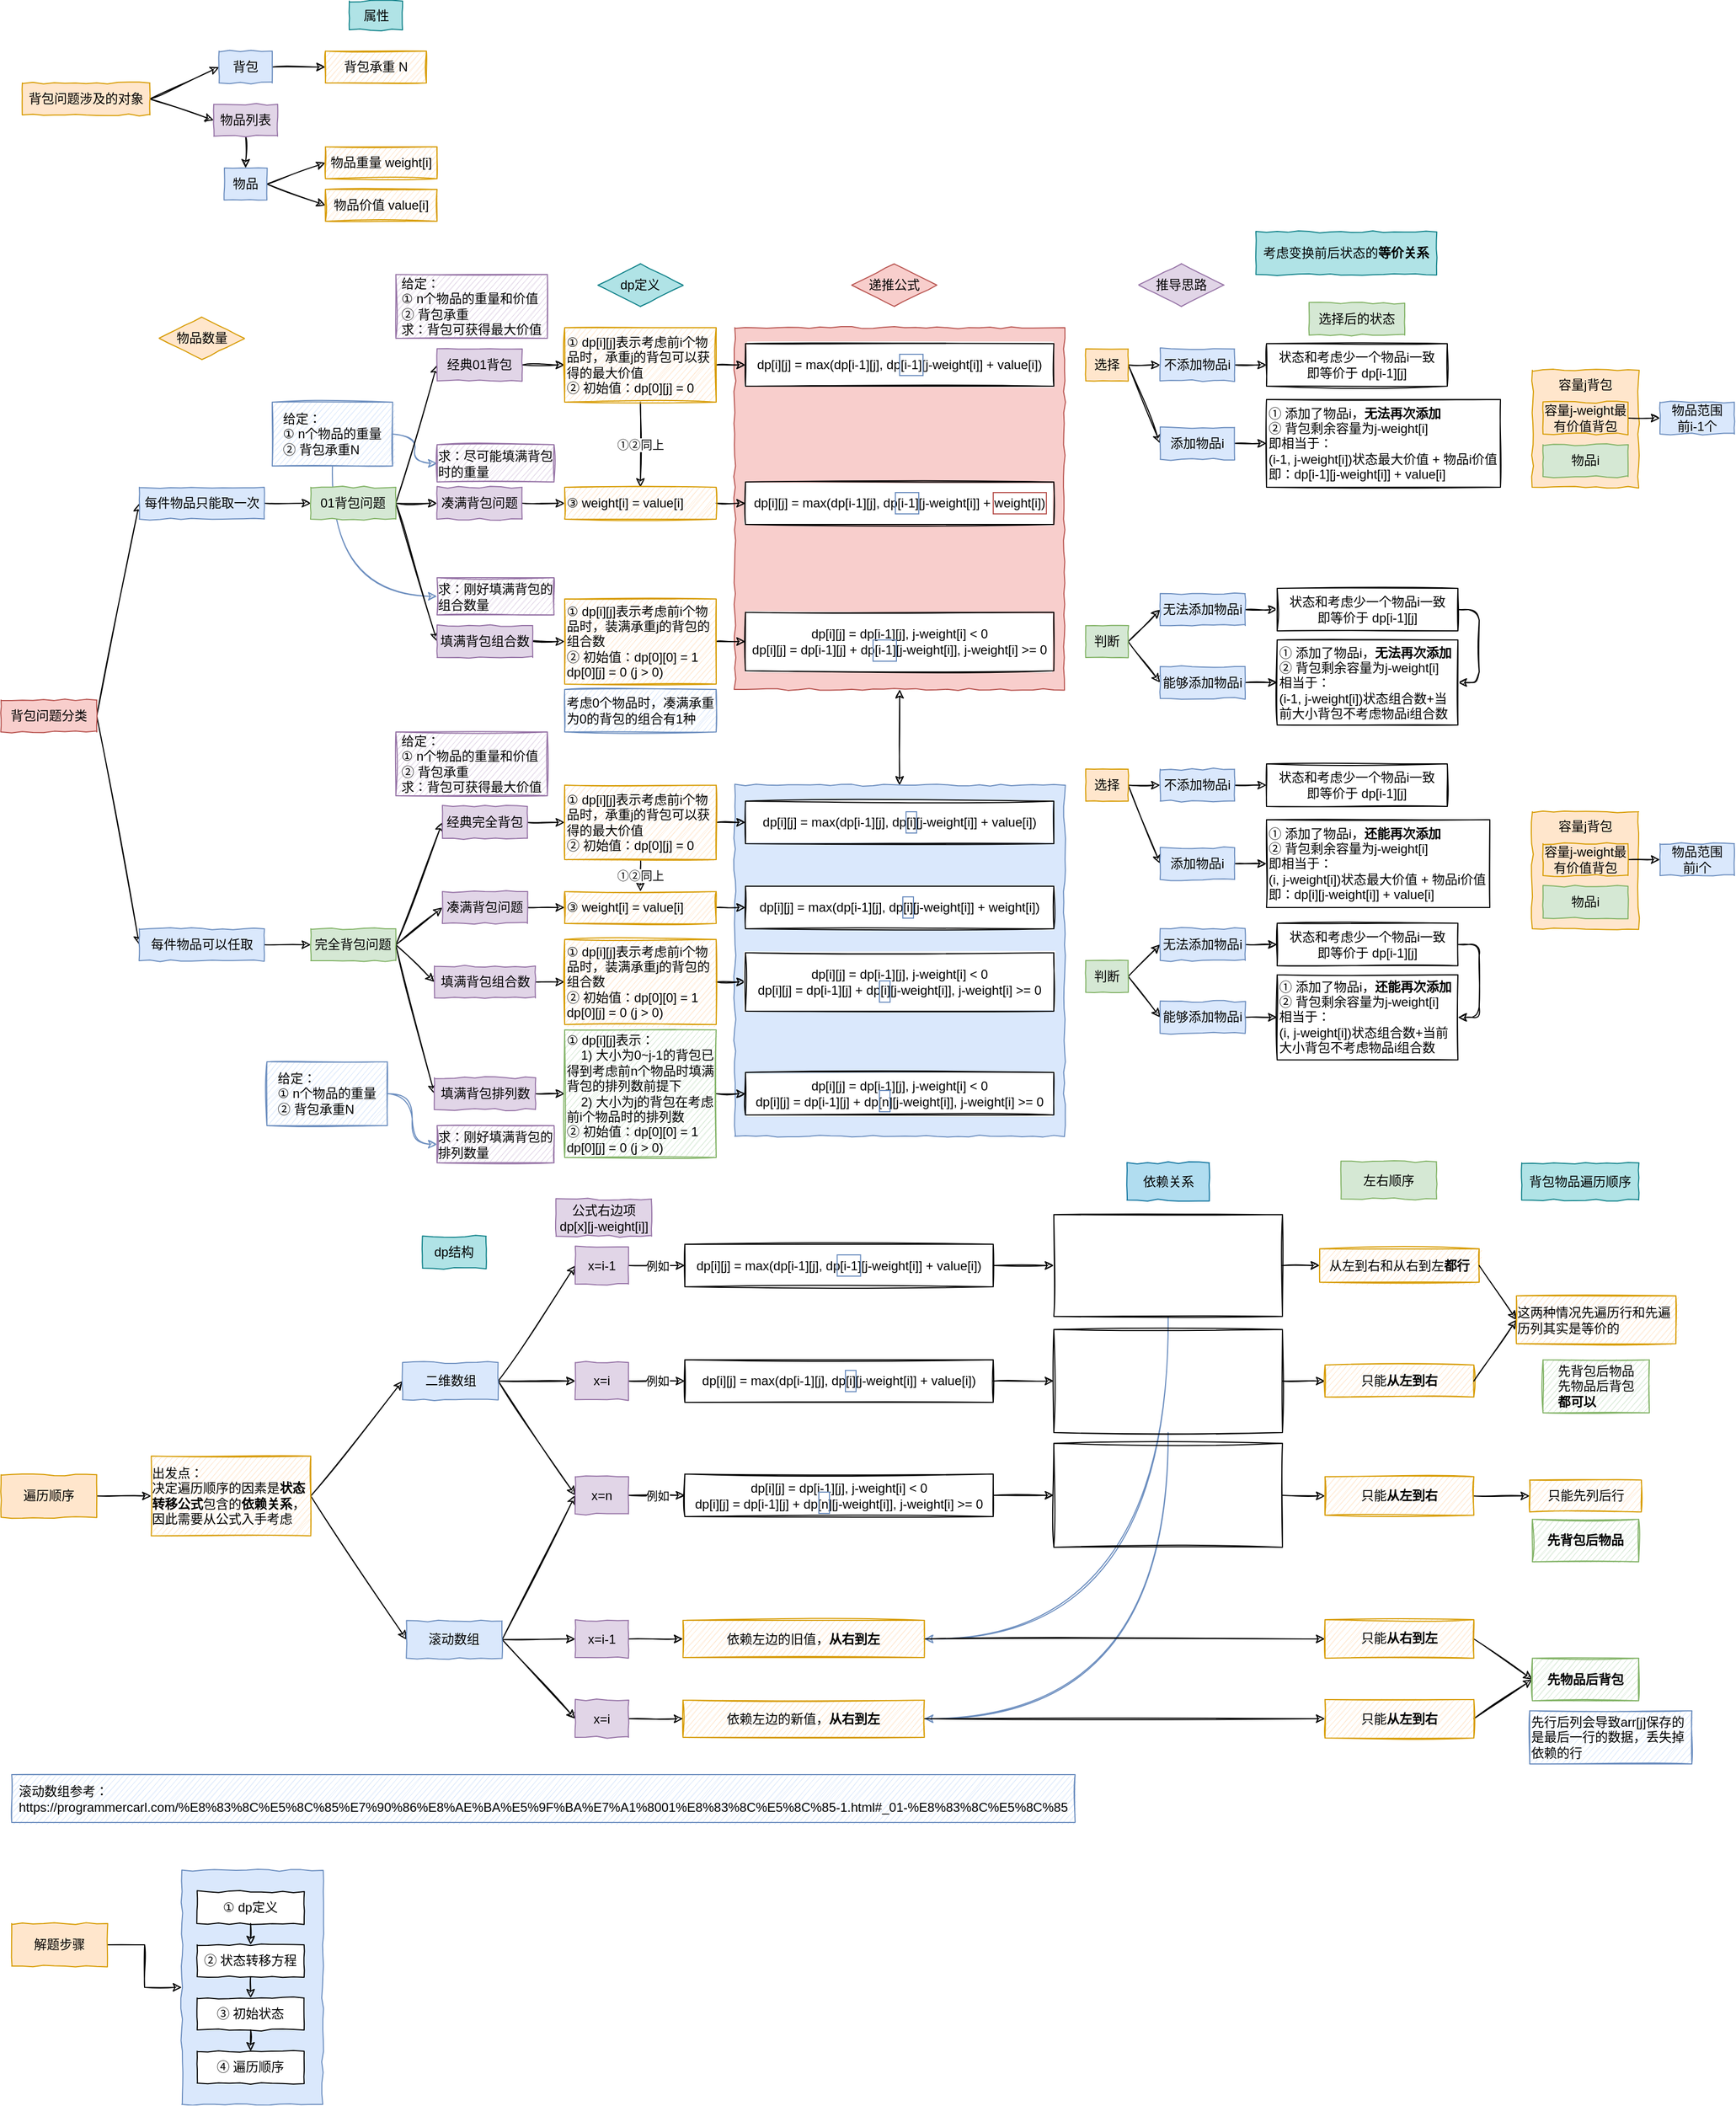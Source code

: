 <mxfile>
    <diagram id="gxPx2iA0zKkzNvlU8_rP" name="第 1 页">
        <mxGraphModel dx="1362" dy="665" grid="1" gridSize="10" guides="1" tooltips="1" connect="1" arrows="1" fold="1" page="1" pageScale="1" pageWidth="827" pageHeight="1169" math="0" shadow="0">
            <root>
                <mxCell id="0"/>
                <mxCell id="1" parent="0"/>
                <mxCell id="265" style="edgeStyle=orthogonalEdgeStyle;curved=1;sketch=1;html=1;exitX=0.5;exitY=1;exitDx=0;exitDy=0;entryX=1;entryY=0.5;entryDx=0;entryDy=0;startArrow=none;startFill=0;fillColor=#dae8fc;strokeColor=#6c8ebf;" parent="1" source="199" target="254" edge="1">
                    <mxGeometry relative="1" as="geometry"/>
                </mxCell>
                <mxCell id="264" style="edgeStyle=orthogonalEdgeStyle;sketch=1;html=1;exitX=0.5;exitY=1;exitDx=0;exitDy=0;entryX=1;entryY=0.5;entryDx=0;entryDy=0;startArrow=none;startFill=0;curved=1;fillColor=#dae8fc;strokeColor=#6c8ebf;" parent="1" source="197" target="216" edge="1">
                    <mxGeometry relative="1" as="geometry"/>
                </mxCell>
                <mxCell id="84" value="" style="rounded=0;whiteSpace=wrap;html=1;comic=1;fillColor=#dae8fc;strokeColor=#6c8ebf;" parent="1" vertex="1">
                    <mxGeometry x="710" y="780" width="310" height="330" as="geometry"/>
                </mxCell>
                <mxCell id="85" style="edgeStyle=none;sketch=1;html=1;exitX=0.5;exitY=1;exitDx=0;exitDy=0;entryX=0.5;entryY=0;entryDx=0;entryDy=0;startArrow=classic;startFill=1;" parent="1" source="83" target="84" edge="1">
                    <mxGeometry relative="1" as="geometry"/>
                </mxCell>
                <mxCell id="83" value="" style="rounded=0;whiteSpace=wrap;html=1;comic=1;fillColor=#f8cecc;strokeColor=#b85450;" parent="1" vertex="1">
                    <mxGeometry x="710" y="350" width="310" height="340" as="geometry"/>
                </mxCell>
                <mxCell id="52" style="edgeStyle=orthogonalEdgeStyle;sketch=1;html=1;exitX=1;exitY=0.5;exitDx=0;exitDy=0;entryX=0;entryY=0.5;entryDx=0;entryDy=0;fillColor=#dae8fc;strokeColor=#6c8ebf;curved=1;" parent="1" source="43" target="50" edge="1">
                    <mxGeometry relative="1" as="geometry"/>
                </mxCell>
                <mxCell id="54" style="edgeStyle=orthogonalEdgeStyle;sketch=1;html=1;exitX=0.5;exitY=1;exitDx=0;exitDy=0;entryX=0;entryY=0.5;entryDx=0;entryDy=0;curved=1;fillColor=#dae8fc;strokeColor=#6c8ebf;" parent="1" source="43" target="51" edge="1">
                    <mxGeometry relative="1" as="geometry"/>
                </mxCell>
                <mxCell id="6" style="edgeStyle=none;html=1;exitX=1;exitY=0.5;exitDx=0;exitDy=0;entryX=0;entryY=0.5;entryDx=0;entryDy=0;sketch=1;" parent="1" source="2" target="3" edge="1">
                    <mxGeometry relative="1" as="geometry"/>
                </mxCell>
                <mxCell id="7" style="edgeStyle=none;sketch=1;html=1;exitX=1;exitY=0.5;exitDx=0;exitDy=0;entryX=0;entryY=0.5;entryDx=0;entryDy=0;" parent="1" source="2" target="5" edge="1">
                    <mxGeometry relative="1" as="geometry"/>
                </mxCell>
                <mxCell id="2" value="背包问题涉及的对象" style="rounded=0;whiteSpace=wrap;html=1;comic=1;fillColor=#ffe6cc;strokeColor=#d79b00;" parent="1" vertex="1">
                    <mxGeometry x="40" y="120" width="120" height="30" as="geometry"/>
                </mxCell>
                <mxCell id="14" style="edgeStyle=none;sketch=1;html=1;exitX=1;exitY=0.5;exitDx=0;exitDy=0;entryX=0;entryY=0.5;entryDx=0;entryDy=0;" parent="1" source="3" target="11" edge="1">
                    <mxGeometry relative="1" as="geometry"/>
                </mxCell>
                <mxCell id="3" value="背包" style="rounded=0;whiteSpace=wrap;html=1;comic=1;fillColor=#dae8fc;strokeColor=#6c8ebf;" parent="1" vertex="1">
                    <mxGeometry x="225" y="90" width="50" height="30" as="geometry"/>
                </mxCell>
                <mxCell id="9" style="edgeStyle=none;sketch=1;html=1;exitX=0.5;exitY=1;exitDx=0;exitDy=0;entryX=0.5;entryY=0;entryDx=0;entryDy=0;" parent="1" source="5" target="8" edge="1">
                    <mxGeometry relative="1" as="geometry"/>
                </mxCell>
                <mxCell id="5" value="物品列表" style="rounded=0;whiteSpace=wrap;html=1;comic=1;fillColor=#e1d5e7;strokeColor=#9673a6;" parent="1" vertex="1">
                    <mxGeometry x="220" y="140" width="60" height="30" as="geometry"/>
                </mxCell>
                <mxCell id="15" style="edgeStyle=none;sketch=1;html=1;exitX=1;exitY=0.5;exitDx=0;exitDy=0;entryX=0;entryY=0.5;entryDx=0;entryDy=0;" parent="1" source="8" target="12" edge="1">
                    <mxGeometry relative="1" as="geometry"/>
                </mxCell>
                <mxCell id="16" style="edgeStyle=none;sketch=1;html=1;exitX=1;exitY=0.5;exitDx=0;exitDy=0;entryX=0;entryY=0.5;entryDx=0;entryDy=0;" parent="1" source="8" target="13" edge="1">
                    <mxGeometry relative="1" as="geometry"/>
                </mxCell>
                <mxCell id="8" value="物品" style="rounded=0;whiteSpace=wrap;html=1;comic=1;fillColor=#dae8fc;strokeColor=#6c8ebf;" parent="1" vertex="1">
                    <mxGeometry x="230" y="200" width="40" height="30" as="geometry"/>
                </mxCell>
                <mxCell id="10" value="属性" style="rounded=0;whiteSpace=wrap;html=1;comic=1;fillColor=#b0e3e6;strokeColor=#0e8088;" parent="1" vertex="1">
                    <mxGeometry x="347.5" y="43" width="50" height="27" as="geometry"/>
                </mxCell>
                <mxCell id="11" value="背包承重 N" style="rounded=0;whiteSpace=wrap;html=1;comic=1;fillColor=#ffe6cc;strokeColor=#d79b00;sketch=1;" parent="1" vertex="1">
                    <mxGeometry x="325" y="90" width="95" height="30" as="geometry"/>
                </mxCell>
                <mxCell id="12" value="物品重量 weight[i]" style="rounded=0;whiteSpace=wrap;html=1;comic=1;fillColor=#ffe6cc;strokeColor=#d79b00;sketch=1;" parent="1" vertex="1">
                    <mxGeometry x="325" y="180" width="105" height="30" as="geometry"/>
                </mxCell>
                <mxCell id="13" value="物品价值 value[i]" style="rounded=0;whiteSpace=wrap;html=1;comic=1;fillColor=#ffe6cc;strokeColor=#d79b00;sketch=1;" parent="1" vertex="1">
                    <mxGeometry x="325" y="220" width="105" height="30" as="geometry"/>
                </mxCell>
                <mxCell id="21" style="edgeStyle=none;sketch=1;html=1;exitX=1;exitY=0.5;exitDx=0;exitDy=0;entryX=0;entryY=0.5;entryDx=0;entryDy=0;" parent="1" source="17" target="19" edge="1">
                    <mxGeometry relative="1" as="geometry"/>
                </mxCell>
                <mxCell id="22" style="edgeStyle=none;sketch=1;html=1;exitX=1;exitY=0.5;exitDx=0;exitDy=0;entryX=0;entryY=0.5;entryDx=0;entryDy=0;" parent="1" source="17" target="20" edge="1">
                    <mxGeometry relative="1" as="geometry"/>
                </mxCell>
                <mxCell id="17" value="背包问题分类" style="rounded=0;whiteSpace=wrap;html=1;comic=1;fillColor=#f8cecc;strokeColor=#b85450;" parent="1" vertex="1">
                    <mxGeometry x="20" y="700" width="90" height="30" as="geometry"/>
                </mxCell>
                <mxCell id="25" style="edgeStyle=none;sketch=1;html=1;exitX=1;exitY=0.5;exitDx=0;exitDy=0;entryX=0;entryY=0.5;entryDx=0;entryDy=0;" parent="1" source="19" target="23" edge="1">
                    <mxGeometry relative="1" as="geometry"/>
                </mxCell>
                <mxCell id="19" value="每件物品只能取一次" style="rounded=0;whiteSpace=wrap;html=1;comic=1;fillColor=#dae8fc;strokeColor=#6c8ebf;" parent="1" vertex="1">
                    <mxGeometry x="150" y="500" width="117.5" height="30" as="geometry"/>
                </mxCell>
                <mxCell id="26" style="edgeStyle=none;sketch=1;html=1;exitX=1;exitY=0.5;exitDx=0;exitDy=0;entryX=0;entryY=0.5;entryDx=0;entryDy=0;" parent="1" source="20" target="24" edge="1">
                    <mxGeometry relative="1" as="geometry"/>
                </mxCell>
                <mxCell id="20" value="每件物品可以任取" style="rounded=0;whiteSpace=wrap;html=1;comic=1;fillColor=#dae8fc;strokeColor=#6c8ebf;" parent="1" vertex="1">
                    <mxGeometry x="150" y="915" width="117.5" height="30" as="geometry"/>
                </mxCell>
                <mxCell id="29" style="edgeStyle=none;sketch=1;html=1;exitX=1;exitY=0.5;exitDx=0;exitDy=0;entryX=0;entryY=0.5;entryDx=0;entryDy=0;" parent="1" source="23" target="28" edge="1">
                    <mxGeometry relative="1" as="geometry"/>
                </mxCell>
                <mxCell id="31" style="edgeStyle=none;sketch=1;html=1;exitX=1;exitY=0.5;exitDx=0;exitDy=0;entryX=0;entryY=0.5;entryDx=0;entryDy=0;" parent="1" source="23" target="30" edge="1">
                    <mxGeometry relative="1" as="geometry"/>
                </mxCell>
                <mxCell id="48" style="edgeStyle=none;sketch=1;html=1;exitX=1;exitY=0.5;exitDx=0;exitDy=0;entryX=0;entryY=0.5;entryDx=0;entryDy=0;" parent="1" source="23" target="47" edge="1">
                    <mxGeometry relative="1" as="geometry"/>
                </mxCell>
                <mxCell id="23" value="01背包问题" style="rounded=0;whiteSpace=wrap;html=1;comic=1;fillColor=#d5e8d4;strokeColor=#82b366;" parent="1" vertex="1">
                    <mxGeometry x="311.25" y="500" width="80" height="30" as="geometry"/>
                </mxCell>
                <mxCell id="62" style="edgeStyle=none;sketch=1;html=1;exitX=1;exitY=0.5;exitDx=0;exitDy=0;entryX=0;entryY=0.5;entryDx=0;entryDy=0;" parent="1" source="24" target="61" edge="1">
                    <mxGeometry relative="1" as="geometry"/>
                </mxCell>
                <mxCell id="71" style="sketch=1;html=1;exitX=1;exitY=0.5;exitDx=0;exitDy=0;entryX=0;entryY=0.5;entryDx=0;entryDy=0;startArrow=none;startFill=0;" parent="1" source="24" target="70" edge="1">
                    <mxGeometry relative="1" as="geometry"/>
                </mxCell>
                <mxCell id="82" style="edgeStyle=none;sketch=1;html=1;exitX=1;exitY=0.5;exitDx=0;exitDy=0;entryX=0;entryY=0.5;entryDx=0;entryDy=0;startArrow=none;startFill=0;" parent="1" source="24" target="81" edge="1">
                    <mxGeometry relative="1" as="geometry"/>
                </mxCell>
                <mxCell id="93" style="edgeStyle=none;sketch=1;html=1;exitX=1;exitY=0.5;exitDx=0;exitDy=0;entryX=0;entryY=0.5;entryDx=0;entryDy=0;startArrow=none;startFill=0;" parent="1" source="24" target="92" edge="1">
                    <mxGeometry relative="1" as="geometry"/>
                </mxCell>
                <mxCell id="24" value="完全背包问题" style="rounded=0;whiteSpace=wrap;html=1;comic=1;fillColor=#d5e8d4;strokeColor=#82b366;" parent="1" vertex="1">
                    <mxGeometry x="311.25" y="915" width="80" height="30" as="geometry"/>
                </mxCell>
                <mxCell id="27" value="&lt;span&gt;物品数量&lt;/span&gt;" style="rhombus;whiteSpace=wrap;html=1;comic=1;sketch=0;fillColor=#ffe6cc;strokeColor=#d79b00;shadow=0;" parent="1" vertex="1">
                    <mxGeometry x="168.75" y="340" width="80" height="40" as="geometry"/>
                </mxCell>
                <mxCell id="34" style="edgeStyle=none;sketch=1;html=1;exitX=1;exitY=0.5;exitDx=0;exitDy=0;entryX=0;entryY=0.5;entryDx=0;entryDy=0;" parent="1" source="28" target="37" edge="1">
                    <mxGeometry relative="1" as="geometry">
                        <mxPoint x="540" y="385" as="targetPoint"/>
                    </mxGeometry>
                </mxCell>
                <mxCell id="28" value="经典01背包" style="rounded=0;whiteSpace=wrap;html=1;comic=1;fillColor=#e1d5e7;strokeColor=#9673a6;" parent="1" vertex="1">
                    <mxGeometry x="430" y="370" width="80" height="30" as="geometry"/>
                </mxCell>
                <mxCell id="41" style="edgeStyle=none;sketch=1;html=1;exitX=1;exitY=0.5;exitDx=0;exitDy=0;entryX=0;entryY=0.5;entryDx=0;entryDy=0;" parent="1" source="30" target="39" edge="1">
                    <mxGeometry relative="1" as="geometry"/>
                </mxCell>
                <mxCell id="30" value="凑满背包问题" style="rounded=0;whiteSpace=wrap;html=1;comic=1;fillColor=#e1d5e7;strokeColor=#9673a6;" parent="1" vertex="1">
                    <mxGeometry x="430" y="500" width="80" height="30" as="geometry"/>
                </mxCell>
                <mxCell id="32" value="&lt;span&gt;递推公式&lt;/span&gt;" style="rhombus;whiteSpace=wrap;html=1;comic=1;sketch=0;fillColor=#f8cecc;strokeColor=#b85450;shadow=0;" parent="1" vertex="1">
                    <mxGeometry x="820" y="290" width="80" height="40" as="geometry"/>
                </mxCell>
                <mxCell id="35" value="dp[i][j] = max(dp[i-1][j], dp[i-1][j-weight[i]] + value[i])" style="rounded=0;whiteSpace=wrap;html=1;comic=1;sketch=1;" parent="1" vertex="1">
                    <mxGeometry x="720" y="365" width="290" height="40" as="geometry"/>
                </mxCell>
                <mxCell id="36" value="&lt;span&gt;dp定义&lt;/span&gt;" style="rhombus;whiteSpace=wrap;html=1;comic=1;sketch=0;fillColor=#b0e3e6;strokeColor=#0e8088;shadow=0;" parent="1" vertex="1">
                    <mxGeometry x="581.25" y="290" width="80" height="40" as="geometry"/>
                </mxCell>
                <mxCell id="38" style="edgeStyle=none;sketch=1;html=1;exitX=1;exitY=0.5;exitDx=0;exitDy=0;entryX=0;entryY=0.5;entryDx=0;entryDy=0;" parent="1" source="37" target="35" edge="1">
                    <mxGeometry relative="1" as="geometry"/>
                </mxCell>
                <mxCell id="40" value="①②同上" style="edgeStyle=none;sketch=1;html=1;exitX=0.5;exitY=1;exitDx=0;exitDy=0;entryX=0.5;entryY=0;entryDx=0;entryDy=0;" parent="1" source="37" target="39" edge="1">
                    <mxGeometry relative="1" as="geometry"/>
                </mxCell>
                <mxCell id="37" value="① dp[i][j]表示考虑前i个物品时，承重j的背包可以获得的最大价值&lt;br&gt;② 初始值：dp[0][j] = 0" style="rounded=0;whiteSpace=wrap;html=1;comic=1;fillColor=#ffe6cc;strokeColor=#d79b00;sketch=1;align=left;" parent="1" vertex="1">
                    <mxGeometry x="550" y="350" width="142.5" height="70" as="geometry"/>
                </mxCell>
                <mxCell id="45" style="edgeStyle=none;sketch=1;html=1;exitX=1;exitY=0.5;exitDx=0;exitDy=0;entryX=0;entryY=0.5;entryDx=0;entryDy=0;" parent="1" source="39" target="44" edge="1">
                    <mxGeometry relative="1" as="geometry"/>
                </mxCell>
                <mxCell id="39" value="③ weight[i] = value[i]" style="rounded=0;whiteSpace=wrap;html=1;comic=1;fillColor=#ffe6cc;strokeColor=#d79b00;sketch=1;align=left;" parent="1" vertex="1">
                    <mxGeometry x="550" y="500" width="142.5" height="30" as="geometry"/>
                </mxCell>
                <mxCell id="42" value="&lt;div style=&quot;text-align: left&quot;&gt;&lt;span&gt;给定：&lt;/span&gt;&lt;/div&gt;&lt;div style=&quot;text-align: left&quot;&gt;&lt;span&gt;① n个物品的重量和价值&lt;/span&gt;&lt;/div&gt;&lt;div style=&quot;text-align: left&quot;&gt;&lt;span&gt;② 背包承重&lt;/span&gt;&lt;/div&gt;&lt;div style=&quot;text-align: left&quot;&gt;&lt;span&gt;求：背包可获得最大价值&lt;/span&gt;&lt;/div&gt;" style="rounded=0;whiteSpace=wrap;html=1;comic=1;fillColor=#e1d5e7;strokeColor=#9673a6;sketch=1;" parent="1" vertex="1">
                    <mxGeometry x="391.25" y="300" width="142.5" height="60" as="geometry"/>
                </mxCell>
                <mxCell id="43" value="&lt;div style=&quot;text-align: left&quot;&gt;&lt;span&gt;给定：&lt;/span&gt;&lt;/div&gt;&lt;div style=&quot;text-align: left&quot;&gt;&lt;span&gt;① n个物品的重量&lt;/span&gt;&lt;/div&gt;&lt;div style=&quot;text-align: left&quot;&gt;&lt;span&gt;② 背包承重N&lt;/span&gt;&lt;/div&gt;" style="rounded=0;whiteSpace=wrap;html=1;comic=1;fillColor=#dae8fc;strokeColor=#6c8ebf;sketch=1;" parent="1" vertex="1">
                    <mxGeometry x="275" y="420" width="113.25" height="60" as="geometry"/>
                </mxCell>
                <mxCell id="44" value="dp[i][j] = max(dp[i-1][j], dp[i-1][j-weight[i]] + weight[i])" style="rounded=0;whiteSpace=wrap;html=1;comic=1;sketch=1;" parent="1" vertex="1">
                    <mxGeometry x="720" y="495" width="290" height="40" as="geometry"/>
                </mxCell>
                <mxCell id="46" value="" style="rounded=0;whiteSpace=wrap;html=1;comic=0;fillColor=none;strokeColor=#b85450;" parent="1" vertex="1">
                    <mxGeometry x="953" y="505" width="50" height="20" as="geometry"/>
                </mxCell>
                <mxCell id="56" style="edgeStyle=orthogonalEdgeStyle;curved=1;sketch=1;html=1;exitX=1;exitY=0.5;exitDx=0;exitDy=0;entryX=0;entryY=0.5;entryDx=0;entryDy=0;" parent="1" source="47" target="55" edge="1">
                    <mxGeometry relative="1" as="geometry"/>
                </mxCell>
                <mxCell id="47" value="填满背包组合数" style="rounded=0;whiteSpace=wrap;html=1;comic=1;fillColor=#e1d5e7;strokeColor=#9673a6;" parent="1" vertex="1">
                    <mxGeometry x="430" y="630" width="90" height="30" as="geometry"/>
                </mxCell>
                <mxCell id="50" value="&lt;div style=&quot;text-align: left&quot;&gt;求：尽可能填满背包时的重量&lt;br&gt;&lt;/div&gt;" style="rounded=0;whiteSpace=wrap;html=1;comic=1;fillColor=#e1d5e7;strokeColor=#9673a6;sketch=1;" parent="1" vertex="1">
                    <mxGeometry x="430" y="460" width="110" height="35" as="geometry"/>
                </mxCell>
                <mxCell id="51" value="&lt;div style=&quot;text-align: left&quot;&gt;求：刚好填满背包的组合数量&lt;/div&gt;" style="rounded=0;whiteSpace=wrap;html=1;comic=1;fillColor=#e1d5e7;strokeColor=#9673a6;sketch=1;" parent="1" vertex="1">
                    <mxGeometry x="430" y="585" width="110" height="35" as="geometry"/>
                </mxCell>
                <mxCell id="60" style="sketch=1;html=1;exitX=1;exitY=0.5;exitDx=0;exitDy=0;entryX=0;entryY=0.5;entryDx=0;entryDy=0;" parent="1" source="55" target="58" edge="1">
                    <mxGeometry relative="1" as="geometry"/>
                </mxCell>
                <mxCell id="55" value="① dp[i][j]表示考虑前i个物品时，装满承重j的背包的组合数&lt;br&gt;② 初始值：dp[0][0] = 1&lt;br&gt;dp[0][j] = 0 (j &amp;gt; 0)" style="rounded=0;whiteSpace=wrap;html=1;comic=1;fillColor=#ffe6cc;strokeColor=#d79b00;sketch=1;align=left;" parent="1" vertex="1">
                    <mxGeometry x="550" y="605" width="142.5" height="80" as="geometry"/>
                </mxCell>
                <mxCell id="57" value="考虑0个物品时，凑满承重为0的背包的组合有1种" style="rounded=0;whiteSpace=wrap;html=1;comic=1;fillColor=#dae8fc;strokeColor=#6c8ebf;sketch=1;align=left;" parent="1" vertex="1">
                    <mxGeometry x="550" y="690" width="142.5" height="40" as="geometry"/>
                </mxCell>
                <mxCell id="58" value="dp[i][j] = dp[i-1][j], j-weight[i] &amp;lt; 0&lt;br&gt;dp[i][j] = dp[i-1][j] + dp[i-1][j-weight[i]], j-weight[i] &amp;gt;= 0" style="rounded=0;whiteSpace=wrap;html=1;comic=1;sketch=1;" parent="1" vertex="1">
                    <mxGeometry x="720" y="617.5" width="290" height="55" as="geometry"/>
                </mxCell>
                <mxCell id="65" style="edgeStyle=none;sketch=1;html=1;exitX=1;exitY=0.5;exitDx=0;exitDy=0;entryX=0;entryY=0.5;entryDx=0;entryDy=0;" parent="1" source="61" target="64" edge="1">
                    <mxGeometry relative="1" as="geometry"/>
                </mxCell>
                <mxCell id="61" value="经典完全背包" style="rounded=0;whiteSpace=wrap;html=1;comic=1;fillColor=#e1d5e7;strokeColor=#9673a6;" parent="1" vertex="1">
                    <mxGeometry x="435" y="800" width="80" height="30" as="geometry"/>
                </mxCell>
                <mxCell id="63" value="&lt;div style=&quot;text-align: left&quot;&gt;&lt;span&gt;给定：&lt;/span&gt;&lt;/div&gt;&lt;div style=&quot;text-align: left&quot;&gt;&lt;span&gt;① n个物品的重量和价值&lt;/span&gt;&lt;/div&gt;&lt;div style=&quot;text-align: left&quot;&gt;&lt;span&gt;② 背包承重&lt;/span&gt;&lt;/div&gt;&lt;div style=&quot;text-align: left&quot;&gt;&lt;span&gt;求：背包可获得最大价值&lt;/span&gt;&lt;/div&gt;" style="rounded=0;whiteSpace=wrap;html=1;comic=1;fillColor=#e1d5e7;strokeColor=#9673a6;sketch=1;" parent="1" vertex="1">
                    <mxGeometry x="391.25" y="730" width="142.5" height="60" as="geometry"/>
                </mxCell>
                <mxCell id="67" style="edgeStyle=none;sketch=1;html=1;exitX=1;exitY=0.5;exitDx=0;exitDy=0;entryX=0;entryY=0.5;entryDx=0;entryDy=0;" parent="1" source="64" target="66" edge="1">
                    <mxGeometry relative="1" as="geometry"/>
                </mxCell>
                <mxCell id="73" value="①②同上" style="edgeStyle=none;sketch=1;html=1;exitX=0.5;exitY=1;exitDx=0;exitDy=0;entryX=0.5;entryY=0;entryDx=0;entryDy=0;startArrow=none;startFill=0;" parent="1" source="64" target="72" edge="1">
                    <mxGeometry relative="1" as="geometry"/>
                </mxCell>
                <mxCell id="64" value="① dp[i][j]表示考虑前i个物品时，承重j的背包可以获得的最大价值&lt;br&gt;② 初始值：dp[0][j] = 0" style="rounded=0;whiteSpace=wrap;html=1;comic=1;fillColor=#ffe6cc;strokeColor=#d79b00;sketch=1;align=left;" parent="1" vertex="1">
                    <mxGeometry x="550" y="780" width="142.5" height="70" as="geometry"/>
                </mxCell>
                <mxCell id="66" value="dp[i][j] = max(dp[i-1][j], dp[i][j-weight[i]] + value[i])" style="rounded=0;whiteSpace=wrap;html=1;comic=1;sketch=1;" parent="1" vertex="1">
                    <mxGeometry x="720" y="795" width="290" height="40" as="geometry"/>
                </mxCell>
                <mxCell id="68" value="" style="rounded=0;whiteSpace=wrap;html=1;comic=0;fillColor=none;strokeColor=#6c8ebf;" parent="1" vertex="1">
                    <mxGeometry x="871" y="805" width="10" height="20" as="geometry"/>
                </mxCell>
                <mxCell id="75" style="edgeStyle=none;sketch=1;html=1;exitX=1;exitY=0.5;exitDx=0;exitDy=0;entryX=0;entryY=0.5;entryDx=0;entryDy=0;startArrow=none;startFill=0;" parent="1" source="70" target="72" edge="1">
                    <mxGeometry relative="1" as="geometry"/>
                </mxCell>
                <mxCell id="70" value="凑满背包问题" style="rounded=0;whiteSpace=wrap;html=1;comic=1;fillColor=#e1d5e7;strokeColor=#9673a6;" parent="1" vertex="1">
                    <mxGeometry x="435" y="880" width="80" height="30" as="geometry"/>
                </mxCell>
                <mxCell id="77" style="edgeStyle=none;sketch=1;html=1;exitX=1;exitY=0.5;exitDx=0;exitDy=0;entryX=0;entryY=0.5;entryDx=0;entryDy=0;startArrow=none;startFill=0;" parent="1" source="72" target="76" edge="1">
                    <mxGeometry relative="1" as="geometry"/>
                </mxCell>
                <mxCell id="72" value="③ weight[i] = value[i]" style="rounded=0;whiteSpace=wrap;html=1;comic=1;fillColor=#ffe6cc;strokeColor=#d79b00;sketch=1;align=left;" parent="1" vertex="1">
                    <mxGeometry x="550" y="880" width="142.5" height="30" as="geometry"/>
                </mxCell>
                <mxCell id="76" value="dp[i][j] = max(dp[i-1][j], dp[i][j-weight[i]] + weight[i])" style="rounded=0;whiteSpace=wrap;html=1;comic=1;sketch=1;" parent="1" vertex="1">
                    <mxGeometry x="720" y="875" width="290" height="40" as="geometry"/>
                </mxCell>
                <mxCell id="79" value="" style="rounded=0;whiteSpace=wrap;html=1;comic=0;fillColor=none;strokeColor=#6c8ebf;" parent="1" vertex="1">
                    <mxGeometry x="868" y="885" width="10" height="20" as="geometry"/>
                </mxCell>
                <mxCell id="86" style="edgeStyle=none;sketch=1;html=1;exitX=1;exitY=0.5;exitDx=0;exitDy=0;entryX=0;entryY=0.5;entryDx=0;entryDy=0;startArrow=none;startFill=0;" parent="1" source="81" target="87" edge="1">
                    <mxGeometry relative="1" as="geometry"/>
                </mxCell>
                <mxCell id="81" value="填满背包组合数" style="rounded=0;whiteSpace=wrap;html=1;comic=1;fillColor=#e1d5e7;strokeColor=#9673a6;" parent="1" vertex="1">
                    <mxGeometry x="427.5" y="950" width="95" height="30" as="geometry"/>
                </mxCell>
                <mxCell id="89" style="edgeStyle=none;sketch=1;html=1;exitX=1;exitY=0.5;exitDx=0;exitDy=0;startArrow=none;startFill=0;entryX=0;entryY=0.5;entryDx=0;entryDy=0;" parent="1" source="87" target="148" edge="1">
                    <mxGeometry relative="1" as="geometry">
                        <mxPoint x="720" y="965" as="targetPoint"/>
                    </mxGeometry>
                </mxCell>
                <mxCell id="87" value="① dp[i][j]表示考虑前i个物品时，装满承重j的背包的组合数&lt;br&gt;② 初始值：dp[0][0] = 1&lt;br&gt;dp[0][j] = 0 (j &amp;gt; 0)" style="rounded=0;whiteSpace=wrap;html=1;comic=1;fillColor=#ffe6cc;strokeColor=#d79b00;sketch=1;align=left;" parent="1" vertex="1">
                    <mxGeometry x="550" y="925" width="142.5" height="80" as="geometry"/>
                </mxCell>
                <mxCell id="95" style="edgeStyle=none;sketch=1;html=1;exitX=1;exitY=0.5;exitDx=0;exitDy=0;entryX=0;entryY=0.5;entryDx=0;entryDy=0;startArrow=none;startFill=0;" parent="1" source="92" target="94" edge="1">
                    <mxGeometry relative="1" as="geometry"/>
                </mxCell>
                <mxCell id="92" value="填满背包排列数" style="rounded=0;whiteSpace=wrap;html=1;comic=1;fillColor=#e1d5e7;strokeColor=#9673a6;" parent="1" vertex="1">
                    <mxGeometry x="427.5" y="1055" width="95" height="30" as="geometry"/>
                </mxCell>
                <mxCell id="100" style="sketch=1;html=1;exitX=1;exitY=0.5;exitDx=0;exitDy=0;entryX=0;entryY=0.5;entryDx=0;entryDy=0;startArrow=none;startFill=0;" parent="1" source="94" target="99" edge="1">
                    <mxGeometry relative="1" as="geometry"/>
                </mxCell>
                <mxCell id="94" value="① dp[i][j]表示：&lt;br&gt;&amp;nbsp; &amp;nbsp; 1) 大小为0~j-1的背包已得到考虑前n个物品时填满背包的排列数前提下&lt;br&gt;&amp;nbsp; &amp;nbsp; 2) 大小为j的背包在考虑前i个物品时的排列数&lt;br&gt;② 初始值：dp[0][0] = 1&lt;br&gt;dp[0][j] = 0 (j &amp;gt; 0)" style="rounded=0;whiteSpace=wrap;html=1;comic=1;fillColor=#d5e8d4;strokeColor=#82b366;sketch=1;align=left;" parent="1" vertex="1">
                    <mxGeometry x="550" y="1010" width="142.5" height="120" as="geometry"/>
                </mxCell>
                <mxCell id="98" style="edgeStyle=orthogonalEdgeStyle;sketch=1;html=1;exitX=1;exitY=0.5;exitDx=0;exitDy=0;entryX=0;entryY=0.5;entryDx=0;entryDy=0;startArrow=none;startFill=0;curved=1;fillColor=#dae8fc;strokeColor=#6c8ebf;" parent="1" source="96" target="97" edge="1">
                    <mxGeometry relative="1" as="geometry"/>
                </mxCell>
                <mxCell id="96" value="&lt;div style=&quot;text-align: left&quot;&gt;&lt;span&gt;给定：&lt;/span&gt;&lt;/div&gt;&lt;div style=&quot;text-align: left&quot;&gt;&lt;span&gt;① n个物品的重量&lt;/span&gt;&lt;/div&gt;&lt;div style=&quot;text-align: left&quot;&gt;&lt;span&gt;② 背包承重N&lt;/span&gt;&lt;/div&gt;" style="rounded=0;whiteSpace=wrap;html=1;comic=1;fillColor=#dae8fc;strokeColor=#6c8ebf;sketch=1;" parent="1" vertex="1">
                    <mxGeometry x="270" y="1040" width="113.25" height="60" as="geometry"/>
                </mxCell>
                <mxCell id="97" value="&lt;div style=&quot;text-align: left&quot;&gt;求：刚好填满背包的排列数量&lt;/div&gt;" style="rounded=0;whiteSpace=wrap;html=1;comic=1;fillColor=#e1d5e7;strokeColor=#9673a6;sketch=1;" parent="1" vertex="1">
                    <mxGeometry x="430" y="1100" width="110" height="35" as="geometry"/>
                </mxCell>
                <mxCell id="99" value="dp[i][j] = dp[i-1][j], j-weight[i] &amp;lt; 0&lt;br&gt;dp[i][j] = dp[i-1][j] + dp[n][j-weight[i]], j-weight[i] &amp;gt;= 0" style="rounded=0;whiteSpace=wrap;html=1;comic=1;sketch=1;" parent="1" vertex="1">
                    <mxGeometry x="720" y="1050" width="290" height="40" as="geometry"/>
                </mxCell>
                <mxCell id="101" value="" style="rounded=0;whiteSpace=wrap;html=1;comic=0;fillColor=none;strokeColor=#6c8ebf;" parent="1" vertex="1">
                    <mxGeometry x="846" y="1067" width="10" height="20" as="geometry"/>
                </mxCell>
                <mxCell id="102" value="" style="rounded=0;whiteSpace=wrap;html=1;comic=0;fillColor=none;strokeColor=#6c8ebf;" parent="1" vertex="1">
                    <mxGeometry x="840" y="643.5" width="22" height="20" as="geometry"/>
                </mxCell>
                <mxCell id="103" value="" style="rounded=0;whiteSpace=wrap;html=1;comic=0;fillColor=none;strokeColor=#6c8ebf;" parent="1" vertex="1">
                    <mxGeometry x="861" y="505" width="22" height="20" as="geometry"/>
                </mxCell>
                <mxCell id="104" value="" style="rounded=0;whiteSpace=wrap;html=1;comic=0;fillColor=none;strokeColor=#6c8ebf;" parent="1" vertex="1">
                    <mxGeometry x="865" y="375" width="22" height="20" as="geometry"/>
                </mxCell>
                <mxCell id="106" value="&lt;span&gt;推导思路&lt;/span&gt;" style="rhombus;whiteSpace=wrap;html=1;comic=1;sketch=0;fillColor=#e1d5e7;strokeColor=#9673a6;shadow=0;" parent="1" vertex="1">
                    <mxGeometry x="1090" y="290" width="80" height="40" as="geometry"/>
                </mxCell>
                <mxCell id="110" style="edgeStyle=none;sketch=1;html=1;exitX=1;exitY=0.5;exitDx=0;exitDy=0;entryX=0;entryY=0.5;entryDx=0;entryDy=0;startArrow=none;startFill=0;" parent="1" source="107" target="109" edge="1">
                    <mxGeometry relative="1" as="geometry"/>
                </mxCell>
                <mxCell id="111" style="edgeStyle=none;sketch=1;html=1;exitX=1;exitY=0.5;exitDx=0;exitDy=0;entryX=0;entryY=0.5;entryDx=0;entryDy=0;startArrow=none;startFill=0;" parent="1" source="107" target="108" edge="1">
                    <mxGeometry relative="1" as="geometry"/>
                </mxCell>
                <mxCell id="107" value="选择" style="rounded=0;whiteSpace=wrap;html=1;comic=1;fillColor=#ffe6cc;strokeColor=#d79b00;" parent="1" vertex="1">
                    <mxGeometry x="1040" y="370" width="40" height="30" as="geometry"/>
                </mxCell>
                <mxCell id="117" style="edgeStyle=none;sketch=1;html=1;exitX=1;exitY=0.5;exitDx=0;exitDy=0;entryX=0;entryY=0.5;entryDx=0;entryDy=0;startArrow=none;startFill=0;" parent="1" source="108" target="116" edge="1">
                    <mxGeometry relative="1" as="geometry"/>
                </mxCell>
                <mxCell id="108" value="添加物品i" style="rounded=0;whiteSpace=wrap;html=1;comic=1;fillColor=#dae8fc;strokeColor=#6c8ebf;" parent="1" vertex="1">
                    <mxGeometry x="1110" y="443.75" width="70" height="30" as="geometry"/>
                </mxCell>
                <mxCell id="114" style="edgeStyle=none;sketch=1;html=1;exitX=1;exitY=0.5;exitDx=0;exitDy=0;entryX=0;entryY=0.5;entryDx=0;entryDy=0;startArrow=none;startFill=0;" parent="1" source="109" target="113" edge="1">
                    <mxGeometry relative="1" as="geometry"/>
                </mxCell>
                <mxCell id="109" value="不添加物品i" style="rounded=0;whiteSpace=wrap;html=1;comic=1;fillColor=#dae8fc;strokeColor=#6c8ebf;" parent="1" vertex="1">
                    <mxGeometry x="1110" y="370" width="70" height="30" as="geometry"/>
                </mxCell>
                <mxCell id="113" value="状态和考虑少一个物品i一致&lt;br&gt;即等价于 dp[i-1][j]" style="rounded=0;whiteSpace=wrap;html=1;comic=1;sketch=1;" parent="1" vertex="1">
                    <mxGeometry x="1210" y="365" width="170" height="40" as="geometry"/>
                </mxCell>
                <mxCell id="115" value="选择后的状态" style="rounded=0;whiteSpace=wrap;html=1;comic=1;fillColor=#d5e8d4;strokeColor=#82b366;" parent="1" vertex="1">
                    <mxGeometry x="1250" y="327" width="90" height="30" as="geometry"/>
                </mxCell>
                <mxCell id="116" value="① 添加了物品i，&lt;b&gt;无法再次添加&lt;/b&gt;&lt;br&gt;② 背包剩余容量为j-weight[i]&lt;br&gt;即相当于：&lt;br&gt;(i-1, j-weight[i])状态最大价值 + 物品i价值&lt;br&gt;即：dp[i-1][j-weight[i]] + value[i]" style="rounded=0;whiteSpace=wrap;html=1;comic=1;sketch=1;align=left;" parent="1" vertex="1">
                    <mxGeometry x="1210" y="417.5" width="220" height="82.5" as="geometry"/>
                </mxCell>
                <mxCell id="118" value="考虑变换前后状态的&lt;b&gt;等价关系&lt;/b&gt;" style="rounded=0;whiteSpace=wrap;html=1;comic=1;fillColor=#b0e3e6;strokeColor=#0e8088;sketch=0;" parent="1" vertex="1">
                    <mxGeometry x="1200" y="260" width="170" height="40" as="geometry"/>
                </mxCell>
                <mxCell id="125" style="edgeStyle=none;sketch=1;html=1;exitX=1;exitY=0.5;exitDx=0;exitDy=0;entryX=0;entryY=0.5;entryDx=0;entryDy=0;startArrow=none;startFill=0;" parent="1" source="127" target="131" edge="1">
                    <mxGeometry relative="1" as="geometry"/>
                </mxCell>
                <mxCell id="126" style="edgeStyle=none;sketch=1;html=1;exitX=1;exitY=0.5;exitDx=0;exitDy=0;entryX=0;entryY=0.5;entryDx=0;entryDy=0;startArrow=none;startFill=0;" parent="1" source="127" target="129" edge="1">
                    <mxGeometry relative="1" as="geometry"/>
                </mxCell>
                <mxCell id="127" value="选择" style="rounded=0;whiteSpace=wrap;html=1;comic=1;fillColor=#ffe6cc;strokeColor=#d79b00;" parent="1" vertex="1">
                    <mxGeometry x="1040" y="765" width="40" height="30" as="geometry"/>
                </mxCell>
                <mxCell id="128" style="edgeStyle=none;sketch=1;html=1;exitX=1;exitY=0.5;exitDx=0;exitDy=0;entryX=0;entryY=0.5;entryDx=0;entryDy=0;startArrow=none;startFill=0;" parent="1" source="129" target="133" edge="1">
                    <mxGeometry relative="1" as="geometry"/>
                </mxCell>
                <mxCell id="129" value="添加物品i" style="rounded=0;whiteSpace=wrap;html=1;comic=1;fillColor=#dae8fc;strokeColor=#6c8ebf;" parent="1" vertex="1">
                    <mxGeometry x="1110" y="838.75" width="70" height="30" as="geometry"/>
                </mxCell>
                <mxCell id="130" style="edgeStyle=none;sketch=1;html=1;exitX=1;exitY=0.5;exitDx=0;exitDy=0;entryX=0;entryY=0.5;entryDx=0;entryDy=0;startArrow=none;startFill=0;" parent="1" source="131" target="132" edge="1">
                    <mxGeometry relative="1" as="geometry"/>
                </mxCell>
                <mxCell id="131" value="不添加物品i" style="rounded=0;whiteSpace=wrap;html=1;comic=1;fillColor=#dae8fc;strokeColor=#6c8ebf;" parent="1" vertex="1">
                    <mxGeometry x="1110" y="765" width="70" height="30" as="geometry"/>
                </mxCell>
                <mxCell id="132" value="状态和考虑少一个物品i一致&lt;br&gt;即等价于 dp[i-1][j]" style="rounded=0;whiteSpace=wrap;html=1;comic=1;sketch=1;" parent="1" vertex="1">
                    <mxGeometry x="1210" y="760" width="170" height="40" as="geometry"/>
                </mxCell>
                <mxCell id="133" value="① 添加了物品i，&lt;b&gt;还能再次添加&lt;/b&gt;&lt;br&gt;② 背包剩余容量为j-weight[i]&lt;br&gt;即相当于：&lt;br&gt;(i, j-weight[i])状态最大价值 + 物品i价值&lt;br&gt;即：dp[i][j-weight[i]] + value[i]" style="rounded=0;whiteSpace=wrap;html=1;comic=1;sketch=1;align=left;" parent="1" vertex="1">
                    <mxGeometry x="1210" y="812.5" width="210" height="82.5" as="geometry"/>
                </mxCell>
                <mxCell id="135" value="容量j背包" style="rounded=0;whiteSpace=wrap;html=1;comic=1;fillColor=#ffe6cc;strokeColor=#d79b00;verticalAlign=top;" parent="1" vertex="1">
                    <mxGeometry x="1460" y="390" width="100" height="110" as="geometry"/>
                </mxCell>
                <mxCell id="136" value="物品i" style="rounded=0;whiteSpace=wrap;html=1;comic=1;fillColor=#d5e8d4;strokeColor=#82b366;" parent="1" vertex="1">
                    <mxGeometry x="1470" y="460" width="80" height="30" as="geometry"/>
                </mxCell>
                <mxCell id="139" style="edgeStyle=none;sketch=1;html=1;exitX=1;exitY=0.5;exitDx=0;exitDy=0;entryX=0;entryY=0.5;entryDx=0;entryDy=0;startArrow=none;startFill=0;" parent="1" source="137" target="138" edge="1">
                    <mxGeometry relative="1" as="geometry"/>
                </mxCell>
                <mxCell id="137" value="容量j-weight最有价值背包" style="rounded=0;whiteSpace=wrap;html=1;comic=1;fillColor=#ffe6cc;strokeColor=#d79b00;" parent="1" vertex="1">
                    <mxGeometry x="1470" y="420" width="80" height="30" as="geometry"/>
                </mxCell>
                <mxCell id="138" value="物品范围&lt;br&gt;前i-1个" style="rounded=0;whiteSpace=wrap;html=1;comic=1;fillColor=#dae8fc;strokeColor=#6c8ebf;" parent="1" vertex="1">
                    <mxGeometry x="1580" y="420" width="70" height="30" as="geometry"/>
                </mxCell>
                <mxCell id="140" value="容量j背包" style="rounded=0;whiteSpace=wrap;html=1;comic=1;fillColor=#ffe6cc;strokeColor=#d79b00;verticalAlign=top;" parent="1" vertex="1">
                    <mxGeometry x="1460" y="805" width="100" height="110" as="geometry"/>
                </mxCell>
                <mxCell id="141" value="物品i" style="rounded=0;whiteSpace=wrap;html=1;comic=1;fillColor=#d5e8d4;strokeColor=#82b366;" parent="1" vertex="1">
                    <mxGeometry x="1470" y="875" width="80" height="30" as="geometry"/>
                </mxCell>
                <mxCell id="142" style="edgeStyle=none;sketch=1;html=1;exitX=1;exitY=0.5;exitDx=0;exitDy=0;entryX=0;entryY=0.5;entryDx=0;entryDy=0;startArrow=none;startFill=0;" parent="1" source="143" target="144" edge="1">
                    <mxGeometry relative="1" as="geometry"/>
                </mxCell>
                <mxCell id="143" value="容量j-weight最有价值背包" style="rounded=0;whiteSpace=wrap;html=1;comic=1;fillColor=#ffe6cc;strokeColor=#d79b00;" parent="1" vertex="1">
                    <mxGeometry x="1470" y="835" width="80" height="30" as="geometry"/>
                </mxCell>
                <mxCell id="144" value="物品范围&lt;br&gt;前i个" style="rounded=0;whiteSpace=wrap;html=1;comic=1;fillColor=#dae8fc;strokeColor=#6c8ebf;" parent="1" vertex="1">
                    <mxGeometry x="1580" y="835" width="70" height="30" as="geometry"/>
                </mxCell>
                <mxCell id="184" style="edgeStyle=none;sketch=1;html=1;exitX=1;exitY=0.5;exitDx=0;exitDy=0;entryX=0;entryY=0.5;entryDx=0;entryDy=0;startArrow=none;startFill=0;" parent="1" source="145" target="183" edge="1">
                    <mxGeometry relative="1" as="geometry"/>
                </mxCell>
                <mxCell id="145" value="遍历顺序" style="rounded=0;whiteSpace=wrap;html=1;comic=1;fillColor=#ffe6cc;strokeColor=#d79b00;" parent="1" vertex="1">
                    <mxGeometry x="20" y="1428.13" width="90" height="40" as="geometry"/>
                </mxCell>
                <mxCell id="148" value="dp[i][j] = dp[i-1][j], j-weight[i] &amp;lt; 0&lt;br&gt;dp[i][j] = dp[i-1][j] + dp[i][j-weight[i]], j-weight[i] &amp;gt;= 0" style="rounded=0;whiteSpace=wrap;html=1;comic=1;sketch=1;" parent="1" vertex="1">
                    <mxGeometry x="720" y="937.5" width="290" height="55" as="geometry"/>
                </mxCell>
                <mxCell id="150" value="" style="rounded=0;whiteSpace=wrap;html=1;comic=0;fillColor=none;strokeColor=#6c8ebf;" parent="1" vertex="1">
                    <mxGeometry x="846" y="964" width="10" height="20" as="geometry"/>
                </mxCell>
                <mxCell id="153" style="edgeStyle=none;sketch=1;html=1;exitX=1;exitY=0.5;exitDx=0;exitDy=0;entryX=0;entryY=0.5;entryDx=0;entryDy=0;startArrow=none;startFill=0;" parent="1" source="151" target="152" edge="1">
                    <mxGeometry relative="1" as="geometry"/>
                </mxCell>
                <mxCell id="155" style="edgeStyle=none;sketch=1;html=1;exitX=1;exitY=0.5;exitDx=0;exitDy=0;entryX=0;entryY=0.5;entryDx=0;entryDy=0;startArrow=none;startFill=0;" parent="1" source="151" target="154" edge="1">
                    <mxGeometry relative="1" as="geometry"/>
                </mxCell>
                <mxCell id="151" value="判断" style="rounded=0;whiteSpace=wrap;html=1;comic=1;fillColor=#d5e8d4;strokeColor=#82b366;" parent="1" vertex="1">
                    <mxGeometry x="1040" y="630" width="40" height="30" as="geometry"/>
                </mxCell>
                <mxCell id="157" style="edgeStyle=none;sketch=1;html=1;exitX=1;exitY=0.5;exitDx=0;exitDy=0;entryX=0;entryY=0.5;entryDx=0;entryDy=0;startArrow=none;startFill=0;" parent="1" source="152" target="156" edge="1">
                    <mxGeometry relative="1" as="geometry"/>
                </mxCell>
                <mxCell id="152" value="无法添加物品i" style="rounded=0;whiteSpace=wrap;html=1;comic=1;fillColor=#dae8fc;strokeColor=#6c8ebf;" parent="1" vertex="1">
                    <mxGeometry x="1110" y="600" width="80" height="30" as="geometry"/>
                </mxCell>
                <mxCell id="159" style="edgeStyle=none;sketch=1;html=1;exitX=1;exitY=0.5;exitDx=0;exitDy=0;entryX=0;entryY=0.5;entryDx=0;entryDy=0;startArrow=none;startFill=0;" parent="1" source="154" target="158" edge="1">
                    <mxGeometry relative="1" as="geometry"/>
                </mxCell>
                <mxCell id="154" value="能够添加物品i" style="rounded=0;whiteSpace=wrap;html=1;comic=1;fillColor=#dae8fc;strokeColor=#6c8ebf;" parent="1" vertex="1">
                    <mxGeometry x="1110" y="668.5" width="80" height="30" as="geometry"/>
                </mxCell>
                <mxCell id="170" style="edgeStyle=orthogonalEdgeStyle;sketch=1;html=1;exitX=1;exitY=0.5;exitDx=0;exitDy=0;entryX=1;entryY=0.5;entryDx=0;entryDy=0;startArrow=none;startFill=0;" parent="1" source="156" target="158" edge="1">
                    <mxGeometry relative="1" as="geometry">
                        <Array as="points">
                            <mxPoint x="1410" y="615"/>
                            <mxPoint x="1410" y="684"/>
                        </Array>
                    </mxGeometry>
                </mxCell>
                <mxCell id="156" value="状态和考虑少一个物品i一致&lt;br&gt;即等价于 dp[i-1][j]" style="rounded=0;whiteSpace=wrap;html=1;comic=1;sketch=1;" parent="1" vertex="1">
                    <mxGeometry x="1220" y="595" width="170" height="40" as="geometry"/>
                </mxCell>
                <mxCell id="158" value="① 添加了物品i，&lt;b&gt;无法再次添加&lt;/b&gt;&lt;br&gt;② 背包剩余容量&lt;span&gt;为j-weight[i]&lt;br&gt;相当于：&lt;br&gt;(i-1, j-weight[i])状态组合数+当前大小背包不考虑物品i组合数&lt;br&gt;&lt;/span&gt;" style="rounded=0;whiteSpace=wrap;html=1;comic=1;sketch=1;align=left;" parent="1" vertex="1">
                    <mxGeometry x="1220" y="643.5" width="170" height="80" as="geometry"/>
                </mxCell>
                <mxCell id="161" style="edgeStyle=none;sketch=1;html=1;exitX=1;exitY=0.5;exitDx=0;exitDy=0;entryX=0;entryY=0.5;entryDx=0;entryDy=0;startArrow=none;startFill=0;" parent="1" source="163" target="165" edge="1">
                    <mxGeometry relative="1" as="geometry"/>
                </mxCell>
                <mxCell id="162" style="edgeStyle=none;sketch=1;html=1;exitX=1;exitY=0.5;exitDx=0;exitDy=0;entryX=0;entryY=0.5;entryDx=0;entryDy=0;startArrow=none;startFill=0;" parent="1" source="163" target="167" edge="1">
                    <mxGeometry relative="1" as="geometry"/>
                </mxCell>
                <mxCell id="163" value="判断" style="rounded=0;whiteSpace=wrap;html=1;comic=1;fillColor=#d5e8d4;strokeColor=#82b366;" parent="1" vertex="1">
                    <mxGeometry x="1040" y="944.75" width="40" height="30" as="geometry"/>
                </mxCell>
                <mxCell id="164" style="edgeStyle=none;sketch=1;html=1;exitX=1;exitY=0.5;exitDx=0;exitDy=0;entryX=0;entryY=0.5;entryDx=0;entryDy=0;startArrow=none;startFill=0;" parent="1" source="165" target="168" edge="1">
                    <mxGeometry relative="1" as="geometry"/>
                </mxCell>
                <mxCell id="165" value="无法添加物品i" style="rounded=0;whiteSpace=wrap;html=1;comic=1;fillColor=#dae8fc;strokeColor=#6c8ebf;" parent="1" vertex="1">
                    <mxGeometry x="1110" y="914.75" width="80" height="30" as="geometry"/>
                </mxCell>
                <mxCell id="166" style="edgeStyle=none;sketch=1;html=1;exitX=1;exitY=0.5;exitDx=0;exitDy=0;entryX=0;entryY=0.5;entryDx=0;entryDy=0;startArrow=none;startFill=0;" parent="1" source="167" target="169" edge="1">
                    <mxGeometry relative="1" as="geometry"/>
                </mxCell>
                <mxCell id="167" value="能够添加物品i" style="rounded=0;whiteSpace=wrap;html=1;comic=1;fillColor=#dae8fc;strokeColor=#6c8ebf;" parent="1" vertex="1">
                    <mxGeometry x="1110" y="983.25" width="80" height="30" as="geometry"/>
                </mxCell>
                <mxCell id="171" style="edgeStyle=orthogonalEdgeStyle;sketch=1;html=1;exitX=1;exitY=0.5;exitDx=0;exitDy=0;entryX=1;entryY=0.5;entryDx=0;entryDy=0;startArrow=none;startFill=0;" parent="1" source="168" target="169" edge="1">
                    <mxGeometry relative="1" as="geometry">
                        <Array as="points">
                            <mxPoint x="1410" y="930"/>
                            <mxPoint x="1410" y="998"/>
                        </Array>
                    </mxGeometry>
                </mxCell>
                <mxCell id="168" value="状态和考虑少一个物品i一致&lt;br&gt;即等价于 dp[i-1][j]" style="rounded=0;whiteSpace=wrap;html=1;comic=1;sketch=1;" parent="1" vertex="1">
                    <mxGeometry x="1220" y="909.75" width="170" height="40" as="geometry"/>
                </mxCell>
                <mxCell id="169" value="① 添加了物品i，&lt;b&gt;还能再次添加&lt;/b&gt;&lt;br&gt;② 背包剩余容量&lt;span&gt;为j-weight[i]&lt;br&gt;相当于：&lt;br&gt;(i, j-weight[i])状态组合数+当前大小背包不考虑物品i组合数&lt;br&gt;&lt;/span&gt;" style="rounded=0;whiteSpace=wrap;html=1;comic=1;sketch=1;align=left;" parent="1" vertex="1">
                    <mxGeometry x="1220" y="958.25" width="170" height="80" as="geometry"/>
                </mxCell>
                <mxCell id="178" style="sketch=1;html=1;exitX=1;exitY=0.5;exitDx=0;exitDy=0;entryX=0;entryY=0.5;entryDx=0;entryDy=0;startArrow=none;startFill=0;" parent="1" source="183" target="181" edge="1">
                    <mxGeometry relative="1" as="geometry">
                        <mxPoint x="311.25" y="1314" as="sourcePoint"/>
                    </mxGeometry>
                </mxCell>
                <mxCell id="179" style="edgeStyle=none;sketch=1;html=1;exitX=1;exitY=0.5;exitDx=0;exitDy=0;entryX=0;entryY=0.5;entryDx=0;entryDy=0;startArrow=none;startFill=0;" parent="1" source="183" target="182" edge="1">
                    <mxGeometry relative="1" as="geometry">
                        <mxPoint x="311.25" y="1314" as="sourcePoint"/>
                    </mxGeometry>
                </mxCell>
                <mxCell id="180" value="dp结构" style="rounded=0;whiteSpace=wrap;html=1;comic=1;fillColor=#b0e3e6;strokeColor=#0e8088;" parent="1" vertex="1">
                    <mxGeometry x="416.25" y="1204" width="60" height="30" as="geometry"/>
                </mxCell>
                <mxCell id="187" style="edgeStyle=none;sketch=1;html=1;exitX=1;exitY=0.5;exitDx=0;exitDy=0;entryX=0;entryY=0.5;entryDx=0;entryDy=0;startArrow=none;startFill=0;" parent="1" source="181" target="185" edge="1">
                    <mxGeometry relative="1" as="geometry"/>
                </mxCell>
                <mxCell id="188" style="edgeStyle=none;sketch=1;html=1;exitX=1;exitY=0.5;exitDx=0;exitDy=0;entryX=0;entryY=0.5;entryDx=0;entryDy=0;startArrow=none;startFill=0;" parent="1" source="181" target="186" edge="1">
                    <mxGeometry relative="1" as="geometry"/>
                </mxCell>
                <mxCell id="205" style="edgeStyle=none;sketch=1;html=1;exitX=1;exitY=0.5;exitDx=0;exitDy=0;entryX=0;entryY=0.5;entryDx=0;entryDy=0;startArrow=none;startFill=0;" parent="1" source="181" target="204" edge="1">
                    <mxGeometry relative="1" as="geometry"/>
                </mxCell>
                <mxCell id="181" value="二维数组" style="rounded=0;whiteSpace=wrap;html=1;comic=1;fillColor=#dae8fc;strokeColor=#6c8ebf;" parent="1" vertex="1">
                    <mxGeometry x="397.5" y="1322.58" width="90" height="35" as="geometry"/>
                </mxCell>
                <mxCell id="215" style="edgeStyle=none;sketch=1;html=1;exitX=1;exitY=0.5;exitDx=0;exitDy=0;entryX=0;entryY=0.5;entryDx=0;entryDy=0;startArrow=none;startFill=0;" parent="1" source="182" target="213" edge="1">
                    <mxGeometry relative="1" as="geometry"/>
                </mxCell>
                <mxCell id="256" style="edgeStyle=none;sketch=1;html=1;exitX=1;exitY=0.5;exitDx=0;exitDy=0;entryX=0;entryY=0.5;entryDx=0;entryDy=0;startArrow=none;startFill=0;" parent="1" source="182" target="255" edge="1">
                    <mxGeometry relative="1" as="geometry"/>
                </mxCell>
                <mxCell id="260" style="edgeStyle=none;sketch=1;html=1;exitX=1;exitY=0.5;exitDx=0;exitDy=0;entryX=0;entryY=0.5;entryDx=0;entryDy=0;startArrow=none;startFill=0;" parent="1" source="182" target="204" edge="1">
                    <mxGeometry relative="1" as="geometry"/>
                </mxCell>
                <mxCell id="182" value="滚动数组" style="rounded=0;whiteSpace=wrap;html=1;comic=1;fillColor=#dae8fc;strokeColor=#6c8ebf;" parent="1" vertex="1">
                    <mxGeometry x="401.25" y="1565.62" width="90" height="35" as="geometry"/>
                </mxCell>
                <mxCell id="183" value="&lt;div style=&quot;text-align: left&quot;&gt;&lt;span&gt;出发点：&lt;/span&gt;&lt;/div&gt;&lt;div style=&quot;text-align: left&quot;&gt;决定遍历顺序的因素是&lt;b&gt;状态转移公式&lt;/b&gt;包含的&lt;b&gt;依赖关系&lt;/b&gt;，因此需要从公式入手考虑&lt;/div&gt;" style="rounded=0;whiteSpace=wrap;html=1;comic=1;fillColor=#ffe6cc;strokeColor=#d79b00;sketch=1;" parent="1" vertex="1">
                    <mxGeometry x="161.25" y="1410.63" width="150" height="75" as="geometry"/>
                </mxCell>
                <mxCell id="190" value="例如" style="edgeStyle=none;sketch=1;html=1;exitX=1;exitY=0.5;exitDx=0;exitDy=0;entryX=0;entryY=0.5;entryDx=0;entryDy=0;startArrow=none;startFill=0;" parent="1" source="185" target="189" edge="1">
                    <mxGeometry relative="1" as="geometry"/>
                </mxCell>
                <mxCell id="185" value="x=i-1" style="rounded=0;whiteSpace=wrap;html=1;comic=1;fillColor=#e1d5e7;strokeColor=#9673a6;" parent="1" vertex="1">
                    <mxGeometry x="560" y="1214" width="50" height="35" as="geometry"/>
                </mxCell>
                <mxCell id="195" value="例如" style="edgeStyle=none;sketch=1;html=1;exitX=1;exitY=0.5;exitDx=0;exitDy=0;entryX=0;entryY=0.5;entryDx=0;entryDy=0;startArrow=none;startFill=0;" parent="1" source="186" target="193" edge="1">
                    <mxGeometry relative="1" as="geometry"/>
                </mxCell>
                <mxCell id="186" value="x=i" style="rounded=0;whiteSpace=wrap;html=1;comic=1;fillColor=#e1d5e7;strokeColor=#9673a6;" parent="1" vertex="1">
                    <mxGeometry x="560" y="1322.58" width="50" height="35" as="geometry"/>
                </mxCell>
                <mxCell id="198" style="edgeStyle=none;sketch=1;html=1;exitX=1;exitY=0.5;exitDx=0;exitDy=0;entryX=0;entryY=0.5;entryDx=0;entryDy=0;startArrow=none;startFill=0;" parent="1" source="189" target="197" edge="1">
                    <mxGeometry relative="1" as="geometry"/>
                </mxCell>
                <mxCell id="189" value="dp[i][j] = max(dp[i-1][j], dp[i-1][j-weight[i]] + value[i])" style="rounded=0;whiteSpace=wrap;html=1;comic=1;sketch=1;" parent="1" vertex="1">
                    <mxGeometry x="663" y="1211.5" width="290" height="40" as="geometry"/>
                </mxCell>
                <mxCell id="191" value="公式右边项&lt;br&gt;dp[x][j-weight[i]]" style="rounded=0;whiteSpace=wrap;html=1;comic=1;fillColor=#e1d5e7;strokeColor=#9673a6;" parent="1" vertex="1">
                    <mxGeometry x="541.75" y="1169" width="90" height="35" as="geometry"/>
                </mxCell>
                <mxCell id="200" style="edgeStyle=none;sketch=1;html=1;exitX=1;exitY=0.5;exitDx=0;exitDy=0;entryX=0;entryY=0.5;entryDx=0;entryDy=0;startArrow=none;startFill=0;" parent="1" source="193" target="199" edge="1">
                    <mxGeometry relative="1" as="geometry"/>
                </mxCell>
                <mxCell id="193" value="dp[i][j] = max(dp[i-1][j], dp[i][j-weight[i]] + value[i])" style="rounded=0;whiteSpace=wrap;html=1;comic=1;sketch=1;" parent="1" vertex="1">
                    <mxGeometry x="663" y="1320.08" width="290" height="40" as="geometry"/>
                </mxCell>
                <mxCell id="194" value="" style="rounded=0;whiteSpace=wrap;html=1;comic=0;fillColor=none;strokeColor=#6c8ebf;" parent="1" vertex="1">
                    <mxGeometry x="814" y="1330.08" width="10" height="20" as="geometry"/>
                </mxCell>
                <mxCell id="196" value="" style="rounded=0;whiteSpace=wrap;html=1;comic=0;fillColor=none;strokeColor=#6c8ebf;" parent="1" vertex="1">
                    <mxGeometry x="806.25" y="1221.5" width="22" height="20" as="geometry"/>
                </mxCell>
                <mxCell id="247" style="edgeStyle=none;sketch=1;html=1;exitX=1;exitY=0.5;exitDx=0;exitDy=0;entryX=0;entryY=0.5;entryDx=0;entryDy=0;startArrow=none;startFill=0;" parent="1" source="197" target="243" edge="1">
                    <mxGeometry relative="1" as="geometry"/>
                </mxCell>
                <mxCell id="197" value="" style="shape=image;imageAspect=0;aspect=fixed;verticalLabelPosition=bottom;verticalAlign=top;shadow=0;comic=0;sketch=1;fillColor=none;image=https://codereaper-image-bed.oss-cn-shenzhen.aliyuncs.com/img/image-20220813014337416.png;imageBorder=default;" parent="1" vertex="1">
                    <mxGeometry x="1010" y="1183.63" width="215" height="95.75" as="geometry"/>
                </mxCell>
                <mxCell id="248" style="edgeStyle=none;sketch=1;html=1;exitX=1;exitY=0.5;exitDx=0;exitDy=0;entryX=0;entryY=0.5;entryDx=0;entryDy=0;startArrow=none;startFill=0;" parent="1" source="199" target="223" edge="1">
                    <mxGeometry relative="1" as="geometry"/>
                </mxCell>
                <mxCell id="199" value="" style="shape=image;imageAspect=0;aspect=fixed;verticalLabelPosition=bottom;verticalAlign=top;shadow=0;comic=0;sketch=1;fillColor=none;image=https://codereaper-image-bed.oss-cn-shenzhen.aliyuncs.com/img/image-20220813014457237.png;imageBorder=default;" parent="1" vertex="1">
                    <mxGeometry x="1010" y="1291.66" width="215" height="96.84" as="geometry"/>
                </mxCell>
                <mxCell id="208" value="例如" style="edgeStyle=none;sketch=1;html=1;exitX=1;exitY=0.5;exitDx=0;exitDy=0;entryX=0;entryY=0.5;entryDx=0;entryDy=0;startArrow=none;startFill=0;" parent="1" source="204" target="206" edge="1">
                    <mxGeometry relative="1" as="geometry"/>
                </mxCell>
                <mxCell id="204" value="x=n" style="rounded=0;whiteSpace=wrap;html=1;comic=1;fillColor=#e1d5e7;strokeColor=#9673a6;" parent="1" vertex="1">
                    <mxGeometry x="560" y="1430" width="50" height="35" as="geometry"/>
                </mxCell>
                <mxCell id="210" style="edgeStyle=none;sketch=1;html=1;exitX=1;exitY=0.5;exitDx=0;exitDy=0;entryX=0;entryY=0.5;entryDx=0;entryDy=0;startArrow=none;startFill=0;" parent="1" source="206" target="209" edge="1">
                    <mxGeometry relative="1" as="geometry"/>
                </mxCell>
                <mxCell id="206" value="dp[i][j] = dp[i-1][j], j-weight[i] &amp;lt; 0&lt;br&gt;dp[i][j] = dp[i-1][j] + dp[n][j-weight[i]], j-weight[i] &amp;gt;= 0" style="rounded=0;whiteSpace=wrap;html=1;comic=1;sketch=1;" parent="1" vertex="1">
                    <mxGeometry x="663" y="1427.5" width="290" height="40" as="geometry"/>
                </mxCell>
                <mxCell id="207" value="" style="rounded=0;whiteSpace=wrap;html=1;comic=0;fillColor=none;strokeColor=#6c8ebf;" parent="1" vertex="1">
                    <mxGeometry x="789" y="1444.5" width="10" height="20" as="geometry"/>
                </mxCell>
                <mxCell id="212" style="edgeStyle=none;sketch=1;html=1;exitX=1;exitY=0.5;exitDx=0;exitDy=0;entryX=0;entryY=0.5;entryDx=0;entryDy=0;startArrow=none;startFill=0;" parent="1" source="209" target="211" edge="1">
                    <mxGeometry relative="1" as="geometry"/>
                </mxCell>
                <mxCell id="209" value="" style="shape=image;imageAspect=0;aspect=fixed;verticalLabelPosition=bottom;verticalAlign=top;shadow=0;comic=0;sketch=1;fillColor=none;image=https://codereaper-image-bed.oss-cn-shenzhen.aliyuncs.com/img/image-20220813014821411.png;imageBorder=default;" parent="1" vertex="1">
                    <mxGeometry x="1010" y="1398.64" width="215" height="97.73" as="geometry"/>
                </mxCell>
                <mxCell id="251" style="edgeStyle=none;sketch=1;html=1;exitX=1;exitY=0.5;exitDx=0;exitDy=0;entryX=0;entryY=0.5;entryDx=0;entryDy=0;startArrow=none;startFill=0;" parent="1" source="211" target="250" edge="1">
                    <mxGeometry relative="1" as="geometry"/>
                </mxCell>
                <mxCell id="211" value="&lt;div style=&quot;text-align: left&quot;&gt;只能&lt;b&gt;从左到右&lt;/b&gt;&lt;br&gt;&lt;/div&gt;" style="rounded=0;whiteSpace=wrap;html=1;comic=1;fillColor=#ffe6cc;strokeColor=#d79b00;sketch=1;" parent="1" vertex="1">
                    <mxGeometry x="1265" y="1430" width="140" height="36.25" as="geometry"/>
                </mxCell>
                <mxCell id="217" style="edgeStyle=none;sketch=1;html=1;exitX=1;exitY=0.5;exitDx=0;exitDy=0;entryX=0;entryY=0.5;entryDx=0;entryDy=0;startArrow=none;startFill=0;" parent="1" source="213" target="216" edge="1">
                    <mxGeometry relative="1" as="geometry"/>
                </mxCell>
                <mxCell id="213" value="x=i-1" style="rounded=0;whiteSpace=wrap;html=1;comic=1;fillColor=#e1d5e7;strokeColor=#9673a6;" parent="1" vertex="1">
                    <mxGeometry x="560" y="1565" width="50" height="35" as="geometry"/>
                </mxCell>
                <mxCell id="253" style="edgeStyle=none;sketch=1;html=1;exitX=1;exitY=0.5;exitDx=0;exitDy=0;entryX=0;entryY=0.5;entryDx=0;entryDy=0;startArrow=none;startFill=0;" parent="1" source="216" target="252" edge="1">
                    <mxGeometry relative="1" as="geometry"/>
                </mxCell>
                <mxCell id="216" value="&lt;div style=&quot;text-align: left&quot;&gt;依赖左边的旧值，&lt;b&gt;从右到左&lt;/b&gt;&lt;/div&gt;" style="rounded=0;whiteSpace=wrap;html=1;comic=1;fillColor=#ffe6cc;strokeColor=#d79b00;sketch=1;" parent="1" vertex="1">
                    <mxGeometry x="661.25" y="1565" width="227" height="35" as="geometry"/>
                </mxCell>
                <mxCell id="223" value="&lt;div style=&quot;text-align: left&quot;&gt;只能&lt;b&gt;从左到右&lt;/b&gt;&lt;/div&gt;" style="rounded=0;whiteSpace=wrap;html=1;comic=1;fillColor=#ffe6cc;strokeColor=#d79b00;sketch=1;" parent="1" vertex="1">
                    <mxGeometry x="1265" y="1325" width="140" height="30.16" as="geometry"/>
                </mxCell>
                <mxCell id="224" value="&lt;div style=&quot;text-align: left&quot;&gt;&lt;b&gt;先背包后物品&lt;/b&gt;&lt;/div&gt;" style="rounded=0;whiteSpace=wrap;html=1;comic=1;fillColor=#d5e8d4;strokeColor=#82b366;sketch=1;" parent="1" vertex="1">
                    <mxGeometry x="1460" y="1470" width="100" height="40" as="geometry"/>
                </mxCell>
                <mxCell id="226" value="依赖关系" style="rounded=0;whiteSpace=wrap;html=1;comic=1;fillColor=#b1ddf0;strokeColor=#10739e;" parent="1" vertex="1">
                    <mxGeometry x="1078.75" y="1135" width="77.5" height="35" as="geometry"/>
                </mxCell>
                <mxCell id="241" value="背包物品遍历顺序" style="rounded=0;whiteSpace=wrap;html=1;comic=1;fillColor=#b0e3e6;strokeColor=#0e8088;" parent="1" vertex="1">
                    <mxGeometry x="1450" y="1135" width="110" height="35" as="geometry"/>
                </mxCell>
                <mxCell id="242" value="左右顺序" style="rounded=0;whiteSpace=wrap;html=1;comic=1;fillColor=#d5e8d4;strokeColor=#82b366;" parent="1" vertex="1">
                    <mxGeometry x="1280" y="1134" width="90" height="35" as="geometry"/>
                </mxCell>
                <mxCell id="243" value="&lt;div style=&quot;text-align: left&quot;&gt;从左到右和从右到左&lt;b&gt;都行&lt;/b&gt;&lt;/div&gt;" style="rounded=0;whiteSpace=wrap;html=1;comic=1;fillColor=#ffe6cc;strokeColor=#d79b00;sketch=1;" parent="1" vertex="1">
                    <mxGeometry x="1260" y="1215.75" width="150" height="31.5" as="geometry"/>
                </mxCell>
                <mxCell id="244" style="edgeStyle=none;sketch=1;html=1;entryX=0;entryY=0.5;entryDx=0;entryDy=0;startArrow=none;startFill=0;exitX=1;exitY=0.5;exitDx=0;exitDy=0;" parent="1" source="243" target="246" edge="1">
                    <mxGeometry relative="1" as="geometry">
                        <mxPoint x="1420" y="1210" as="sourcePoint"/>
                    </mxGeometry>
                </mxCell>
                <mxCell id="245" style="edgeStyle=none;sketch=1;html=1;exitX=1;exitY=0.5;exitDx=0;exitDy=0;startArrow=none;startFill=0;entryX=0;entryY=0.5;entryDx=0;entryDy=0;" parent="1" source="223" target="246" edge="1">
                    <mxGeometry relative="1" as="geometry">
                        <mxPoint x="1425" y="1269.99" as="targetPoint"/>
                        <mxPoint x="1400" y="1330.07" as="sourcePoint"/>
                    </mxGeometry>
                </mxCell>
                <mxCell id="246" value="&lt;div style=&quot;text-align: left&quot;&gt;这两种情况先遍历行和先遍历列其实是等价的&lt;/div&gt;" style="rounded=0;whiteSpace=wrap;html=1;comic=1;fillColor=#ffe6cc;strokeColor=#d79b00;sketch=1;" parent="1" vertex="1">
                    <mxGeometry x="1445" y="1260" width="150" height="45" as="geometry"/>
                </mxCell>
                <mxCell id="249" value="&lt;div style=&quot;text-align: left&quot;&gt;先背包后物品&lt;/div&gt;&lt;div style=&quot;text-align: left&quot;&gt;先物品后背包&lt;/div&gt;&lt;div style=&quot;text-align: left&quot;&gt;&lt;b&gt;都可以&lt;/b&gt;&lt;/div&gt;" style="rounded=0;whiteSpace=wrap;html=1;comic=1;fillColor=#d5e8d4;strokeColor=#82b366;sketch=1;" parent="1" vertex="1">
                    <mxGeometry x="1470" y="1320.08" width="100" height="49.92" as="geometry"/>
                </mxCell>
                <mxCell id="250" value="&lt;div style=&quot;text-align: left&quot;&gt;只能先列后行&lt;/div&gt;" style="rounded=0;whiteSpace=wrap;html=1;comic=1;fillColor=#ffe6cc;strokeColor=#d79b00;sketch=1;" parent="1" vertex="1">
                    <mxGeometry x="1457.5" y="1433.13" width="105" height="30" as="geometry"/>
                </mxCell>
                <mxCell id="262" style="edgeStyle=none;sketch=1;html=1;exitX=1;exitY=0.5;exitDx=0;exitDy=0;entryX=0;entryY=0.5;entryDx=0;entryDy=0;startArrow=none;startFill=0;" parent="1" source="252" target="261" edge="1">
                    <mxGeometry relative="1" as="geometry"/>
                </mxCell>
                <mxCell id="252" value="&lt;div style=&quot;text-align: left&quot;&gt;只能&lt;b&gt;从右到左&lt;/b&gt;&lt;br&gt;&lt;/div&gt;" style="rounded=0;whiteSpace=wrap;html=1;comic=1;fillColor=#ffe6cc;strokeColor=#d79b00;sketch=1;" parent="1" vertex="1">
                    <mxGeometry x="1265" y="1564.37" width="140" height="36.25" as="geometry"/>
                </mxCell>
                <mxCell id="259" style="edgeStyle=none;sketch=1;html=1;exitX=1;exitY=0.5;exitDx=0;exitDy=0;entryX=0;entryY=0.5;entryDx=0;entryDy=0;startArrow=none;startFill=0;" parent="1" source="254" target="258" edge="1">
                    <mxGeometry relative="1" as="geometry"/>
                </mxCell>
                <mxCell id="254" value="&lt;div style=&quot;text-align: left&quot;&gt;依赖左边的新值，&lt;b&gt;从右到左&lt;/b&gt;&lt;/div&gt;" style="rounded=0;whiteSpace=wrap;html=1;comic=1;fillColor=#ffe6cc;strokeColor=#d79b00;sketch=1;" parent="1" vertex="1">
                    <mxGeometry x="661.25" y="1640" width="227" height="35" as="geometry"/>
                </mxCell>
                <mxCell id="257" style="edgeStyle=none;sketch=1;html=1;exitX=1;exitY=0.5;exitDx=0;exitDy=0;entryX=0;entryY=0.5;entryDx=0;entryDy=0;startArrow=none;startFill=0;" parent="1" source="255" target="254" edge="1">
                    <mxGeometry relative="1" as="geometry"/>
                </mxCell>
                <mxCell id="255" value="x=i" style="rounded=0;whiteSpace=wrap;html=1;comic=1;fillColor=#e1d5e7;strokeColor=#9673a6;" parent="1" vertex="1">
                    <mxGeometry x="560" y="1640" width="50" height="35" as="geometry"/>
                </mxCell>
                <mxCell id="263" style="edgeStyle=none;sketch=1;html=1;exitX=1;exitY=0.5;exitDx=0;exitDy=0;entryX=0;entryY=0.5;entryDx=0;entryDy=0;startArrow=none;startFill=0;" parent="1" source="258" target="261" edge="1">
                    <mxGeometry relative="1" as="geometry"/>
                </mxCell>
                <mxCell id="258" value="&lt;div style=&quot;text-align: left&quot;&gt;只能&lt;b&gt;从左到右&lt;/b&gt;&lt;br&gt;&lt;/div&gt;" style="rounded=0;whiteSpace=wrap;html=1;comic=1;fillColor=#ffe6cc;strokeColor=#d79b00;sketch=1;" parent="1" vertex="1">
                    <mxGeometry x="1265" y="1639.38" width="140" height="36.25" as="geometry"/>
                </mxCell>
                <mxCell id="261" value="&lt;div style=&quot;text-align: left&quot;&gt;&lt;b&gt;先物品后背包&lt;/b&gt;&lt;/div&gt;" style="rounded=0;whiteSpace=wrap;html=1;comic=1;fillColor=#d5e8d4;strokeColor=#82b366;sketch=1;" parent="1" vertex="1">
                    <mxGeometry x="1460" y="1600.62" width="100" height="40" as="geometry"/>
                </mxCell>
                <mxCell id="266" value="&lt;div style=&quot;text-align: left&quot;&gt;先行后列会导致arr[j]保存的是最后一行的数据，丢失掉依赖的行&lt;/div&gt;" style="rounded=0;whiteSpace=wrap;html=1;comic=1;fillColor=#dae8fc;strokeColor=#6c8ebf;sketch=1;" parent="1" vertex="1">
                    <mxGeometry x="1457.5" y="1650" width="152.5" height="50" as="geometry"/>
                </mxCell>
                <mxCell id="267" value="&lt;div style=&quot;text-align: left&quot;&gt;滚动数组参考：&lt;/div&gt;&lt;div style=&quot;text-align: left&quot;&gt;https://programmercarl.com/%E8%83%8C%E5%8C%85%E7%90%86%E8%AE%BA%E5%9F%BA%E7%A1%8001%E8%83%8C%E5%8C%85-1.html#_01-%E8%83%8C%E5%8C%85&lt;br&gt;&lt;/div&gt;" style="rounded=0;whiteSpace=wrap;html=1;comic=1;fillColor=#dae8fc;strokeColor=#6c8ebf;sketch=1;" parent="1" vertex="1">
                    <mxGeometry x="30" y="1710" width="1000" height="45" as="geometry"/>
                </mxCell>
                <mxCell id="279" style="edgeStyle=orthogonalEdgeStyle;rounded=0;sketch=1;html=1;exitX=1;exitY=0.5;exitDx=0;exitDy=0;entryX=0;entryY=0.5;entryDx=0;entryDy=0;startArrow=none;startFill=0;" parent="1" source="269" target="270" edge="1">
                    <mxGeometry relative="1" as="geometry"/>
                </mxCell>
                <mxCell id="269" value="解题步骤" style="rounded=0;whiteSpace=wrap;html=1;comic=1;fillColor=#ffe6cc;strokeColor=#d79b00;" parent="1" vertex="1">
                    <mxGeometry x="30" y="1850" width="90" height="40" as="geometry"/>
                </mxCell>
                <mxCell id="280" value="" style="group" parent="1" vertex="1" connectable="0">
                    <mxGeometry x="190" y="1800" width="132.5" height="220" as="geometry"/>
                </mxCell>
                <mxCell id="270" value="" style="rounded=0;whiteSpace=wrap;html=1;comic=1;fillColor=#dae8fc;strokeColor=#6c8ebf;" parent="280" vertex="1">
                    <mxGeometry width="132.5" height="220" as="geometry"/>
                </mxCell>
                <mxCell id="271" value="① dp定义" style="rounded=0;whiteSpace=wrap;html=1;comic=1;" parent="280" vertex="1">
                    <mxGeometry x="14.38" y="20" width="100.62" height="30" as="geometry"/>
                </mxCell>
                <mxCell id="273" value="② 状态转移方程" style="rounded=0;whiteSpace=wrap;html=1;comic=1;" parent="280" vertex="1">
                    <mxGeometry x="14.38" y="70" width="100.62" height="30" as="geometry"/>
                </mxCell>
                <mxCell id="276" style="sketch=1;html=1;exitX=0.5;exitY=1;exitDx=0;exitDy=0;entryX=0.5;entryY=0;entryDx=0;entryDy=0;startArrow=none;startFill=0;rounded=0;" parent="280" source="271" target="273" edge="1">
                    <mxGeometry relative="1" as="geometry"/>
                </mxCell>
                <mxCell id="274" value="③ 初始状态" style="rounded=0;whiteSpace=wrap;html=1;comic=1;" parent="280" vertex="1">
                    <mxGeometry x="14.38" y="120" width="100.62" height="30" as="geometry"/>
                </mxCell>
                <mxCell id="277" style="edgeStyle=none;rounded=0;sketch=1;html=1;exitX=0.5;exitY=1;exitDx=0;exitDy=0;entryX=0.5;entryY=0;entryDx=0;entryDy=0;startArrow=none;startFill=0;" parent="280" source="273" target="274" edge="1">
                    <mxGeometry relative="1" as="geometry"/>
                </mxCell>
                <mxCell id="275" value="④ 遍历顺序" style="rounded=0;whiteSpace=wrap;html=1;comic=1;" parent="280" vertex="1">
                    <mxGeometry x="14.38" y="170" width="100.62" height="30" as="geometry"/>
                </mxCell>
                <mxCell id="278" style="edgeStyle=none;rounded=0;sketch=1;html=1;exitX=0.5;exitY=1;exitDx=0;exitDy=0;entryX=0.5;entryY=0;entryDx=0;entryDy=0;startArrow=none;startFill=0;" parent="280" source="274" target="275" edge="1">
                    <mxGeometry relative="1" as="geometry"/>
                </mxCell>
            </root>
        </mxGraphModel>
    </diagram>
</mxfile>